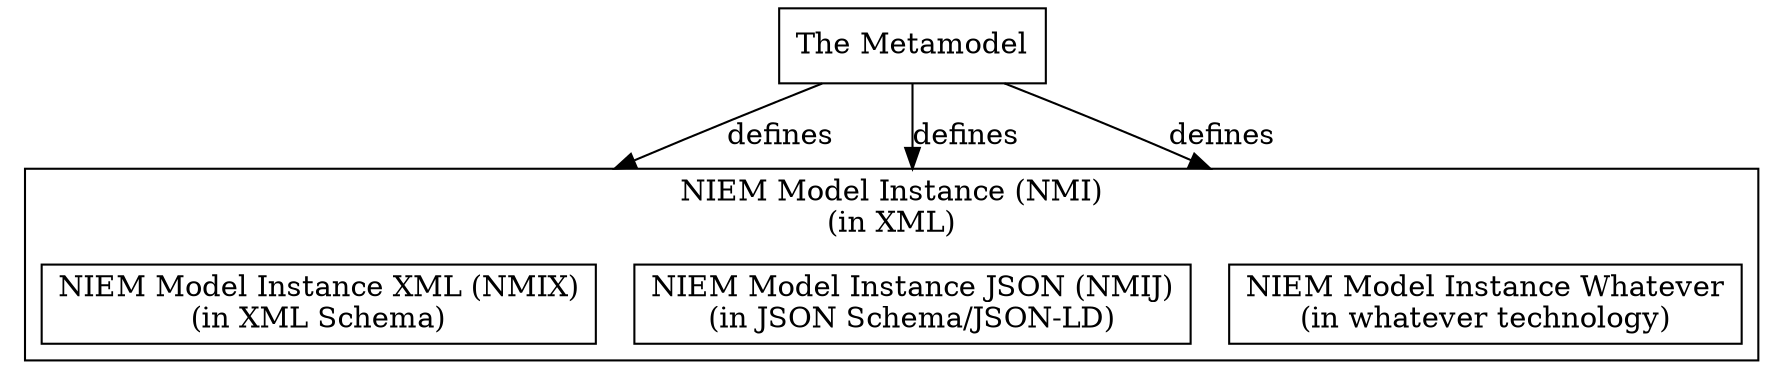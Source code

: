 digraph terms {

compound=true;

	metamodel[label="The Metamodel", shape="box"];

	subgraph cluster0 {
	
		label="NIEM Model Instance (NMI)\n(in XML)";
	
		nmix[label="NIEM Model Instance XML (NMIX)\n(in XML Schema)", shape="box"];
		nmij[label="NIEM Model Instance JSON (NMIJ)\n(in JSON Schema/JSON-LD)", shape="box"];
		nmiw[label="NIEM Model Instance Whatever\n(in whatever technology)", shape="box"];

	}


	metamodel -> nmix[lhead="cluster0", label="defines"];
	metamodel -> nmij[lhead="cluster0", label="defines"];
	metamodel -> nmiw[lhead="cluster0", label="defines"];

}